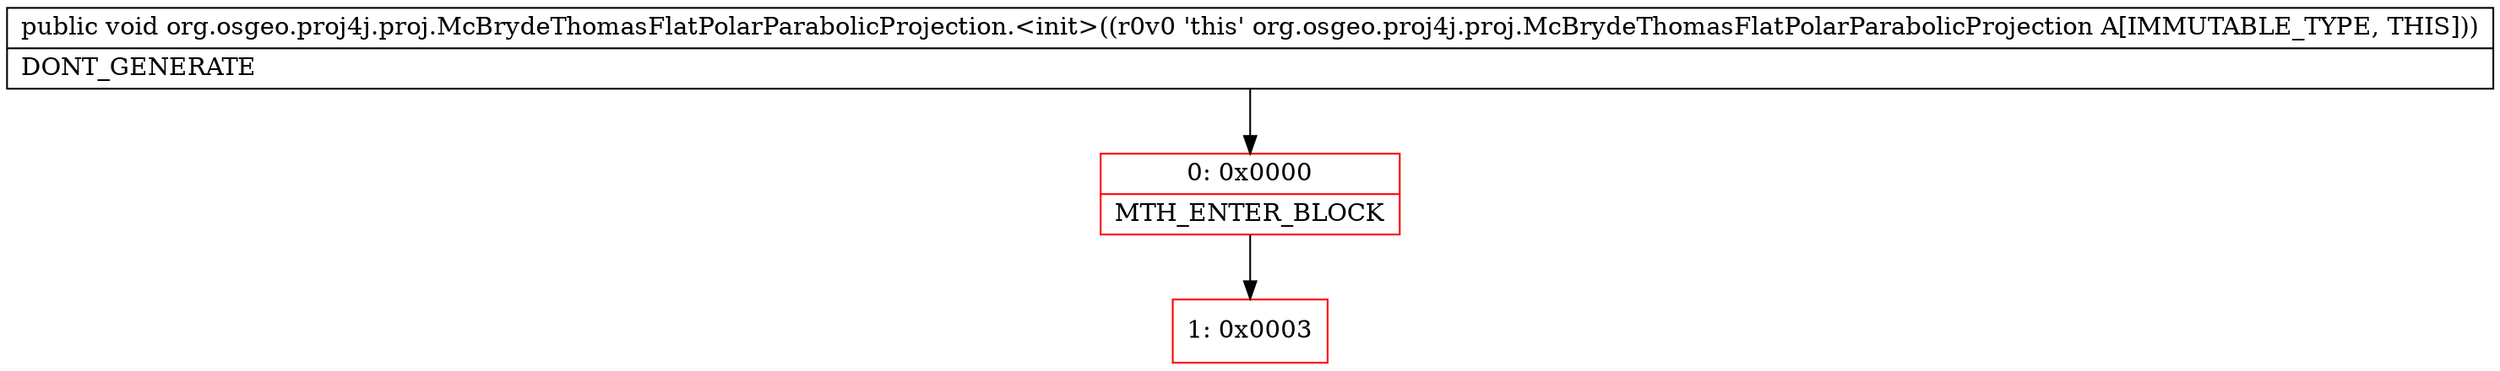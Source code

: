 digraph "CFG fororg.osgeo.proj4j.proj.McBrydeThomasFlatPolarParabolicProjection.\<init\>()V" {
subgraph cluster_Region_661511180 {
label = "R(0)";
node [shape=record,color=blue];
}
Node_0 [shape=record,color=red,label="{0\:\ 0x0000|MTH_ENTER_BLOCK\l}"];
Node_1 [shape=record,color=red,label="{1\:\ 0x0003}"];
MethodNode[shape=record,label="{public void org.osgeo.proj4j.proj.McBrydeThomasFlatPolarParabolicProjection.\<init\>((r0v0 'this' org.osgeo.proj4j.proj.McBrydeThomasFlatPolarParabolicProjection A[IMMUTABLE_TYPE, THIS]))  | DONT_GENERATE\l}"];
MethodNode -> Node_0;
Node_0 -> Node_1;
}

